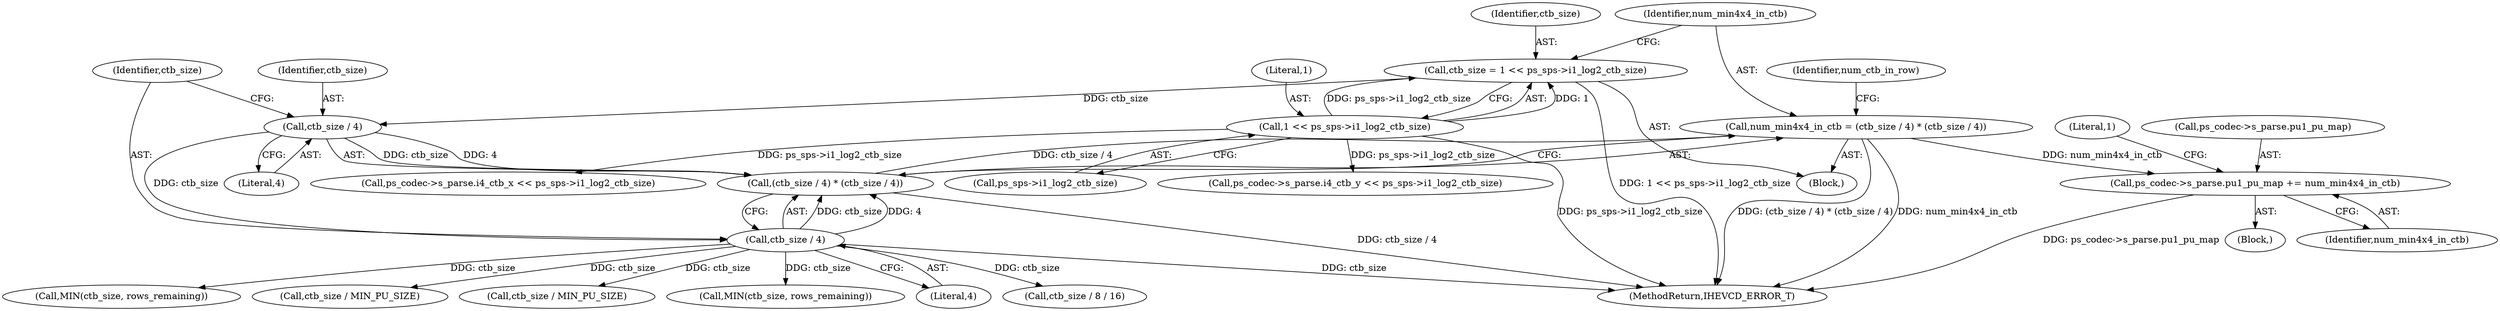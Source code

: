 digraph "0_Android_2b9fb0c2074d370a254b35e2489de2d94943578d@pointer" {
"1002734" [label="(Call,ps_codec->s_parse.pu1_pu_map += num_min4x4_in_ctb)"];
"1000301" [label="(Call,num_min4x4_in_ctb = (ctb_size / 4) * (ctb_size / 4))"];
"1000303" [label="(Call,(ctb_size / 4) * (ctb_size / 4))"];
"1000304" [label="(Call,ctb_size / 4)"];
"1000294" [label="(Call,ctb_size = 1 << ps_sps->i1_log2_ctb_size)"];
"1000296" [label="(Call,1 << ps_sps->i1_log2_ctb_size)"];
"1000307" [label="(Call,ctb_size / 4)"];
"1000301" [label="(Call,num_min4x4_in_ctb = (ctb_size / 4) * (ctb_size / 4))"];
"1002743" [label="(Literal,1)"];
"1003539" [label="(Call,ctb_size / MIN_PU_SIZE)"];
"1002734" [label="(Call,ps_codec->s_parse.pu1_pu_map += num_min4x4_in_ctb)"];
"1000298" [label="(Call,ps_sps->i1_log2_ctb_size)"];
"1000297" [label="(Literal,1)"];
"1001894" [label="(Call,MIN(ctb_size, rows_remaining))"];
"1002740" [label="(Identifier,num_min4x4_in_ctb)"];
"1002735" [label="(Call,ps_codec->s_parse.pu1_pu_map)"];
"1000311" [label="(Identifier,num_ctb_in_row)"];
"1000303" [label="(Call,(ctb_size / 4) * (ctb_size / 4))"];
"1000296" [label="(Call,1 << ps_sps->i1_log2_ctb_size)"];
"1000308" [label="(Identifier,ctb_size)"];
"1000295" [label="(Identifier,ctb_size)"];
"1005291" [label="(MethodReturn,IHEVCD_ERROR_T)"];
"1001843" [label="(Call,ps_codec->s_parse.i4_ctb_x << ps_sps->i1_log2_ctb_size)"];
"1002585" [label="(Block,)"];
"1000309" [label="(Literal,4)"];
"1005057" [label="(Call,ctb_size / 8 / 16)"];
"1000307" [label="(Call,ctb_size / 4)"];
"1002191" [label="(Call,ps_codec->s_parse.i4_ctb_y << ps_sps->i1_log2_ctb_size)"];
"1002202" [label="(Call,MIN(ctb_size, rows_remaining))"];
"1000306" [label="(Literal,4)"];
"1000304" [label="(Call,ctb_size / 4)"];
"1003398" [label="(Call,ctb_size / MIN_PU_SIZE)"];
"1000302" [label="(Identifier,num_min4x4_in_ctb)"];
"1000305" [label="(Identifier,ctb_size)"];
"1000294" [label="(Call,ctb_size = 1 << ps_sps->i1_log2_ctb_size)"];
"1000189" [label="(Block,)"];
"1002734" -> "1002585"  [label="AST: "];
"1002734" -> "1002740"  [label="CFG: "];
"1002735" -> "1002734"  [label="AST: "];
"1002740" -> "1002734"  [label="AST: "];
"1002743" -> "1002734"  [label="CFG: "];
"1002734" -> "1005291"  [label="DDG: ps_codec->s_parse.pu1_pu_map"];
"1000301" -> "1002734"  [label="DDG: num_min4x4_in_ctb"];
"1000301" -> "1000189"  [label="AST: "];
"1000301" -> "1000303"  [label="CFG: "];
"1000302" -> "1000301"  [label="AST: "];
"1000303" -> "1000301"  [label="AST: "];
"1000311" -> "1000301"  [label="CFG: "];
"1000301" -> "1005291"  [label="DDG: (ctb_size / 4) * (ctb_size / 4)"];
"1000301" -> "1005291"  [label="DDG: num_min4x4_in_ctb"];
"1000303" -> "1000301"  [label="DDG: ctb_size / 4"];
"1000303" -> "1000307"  [label="CFG: "];
"1000304" -> "1000303"  [label="AST: "];
"1000307" -> "1000303"  [label="AST: "];
"1000303" -> "1005291"  [label="DDG: ctb_size / 4"];
"1000304" -> "1000303"  [label="DDG: ctb_size"];
"1000304" -> "1000303"  [label="DDG: 4"];
"1000307" -> "1000303"  [label="DDG: ctb_size"];
"1000307" -> "1000303"  [label="DDG: 4"];
"1000304" -> "1000306"  [label="CFG: "];
"1000305" -> "1000304"  [label="AST: "];
"1000306" -> "1000304"  [label="AST: "];
"1000308" -> "1000304"  [label="CFG: "];
"1000294" -> "1000304"  [label="DDG: ctb_size"];
"1000304" -> "1000307"  [label="DDG: ctb_size"];
"1000294" -> "1000189"  [label="AST: "];
"1000294" -> "1000296"  [label="CFG: "];
"1000295" -> "1000294"  [label="AST: "];
"1000296" -> "1000294"  [label="AST: "];
"1000302" -> "1000294"  [label="CFG: "];
"1000294" -> "1005291"  [label="DDG: 1 << ps_sps->i1_log2_ctb_size"];
"1000296" -> "1000294"  [label="DDG: 1"];
"1000296" -> "1000294"  [label="DDG: ps_sps->i1_log2_ctb_size"];
"1000296" -> "1000298"  [label="CFG: "];
"1000297" -> "1000296"  [label="AST: "];
"1000298" -> "1000296"  [label="AST: "];
"1000296" -> "1005291"  [label="DDG: ps_sps->i1_log2_ctb_size"];
"1000296" -> "1001843"  [label="DDG: ps_sps->i1_log2_ctb_size"];
"1000296" -> "1002191"  [label="DDG: ps_sps->i1_log2_ctb_size"];
"1000307" -> "1000309"  [label="CFG: "];
"1000308" -> "1000307"  [label="AST: "];
"1000309" -> "1000307"  [label="AST: "];
"1000307" -> "1005291"  [label="DDG: ctb_size"];
"1000307" -> "1001894"  [label="DDG: ctb_size"];
"1000307" -> "1002202"  [label="DDG: ctb_size"];
"1000307" -> "1003398"  [label="DDG: ctb_size"];
"1000307" -> "1003539"  [label="DDG: ctb_size"];
"1000307" -> "1005057"  [label="DDG: ctb_size"];
}
